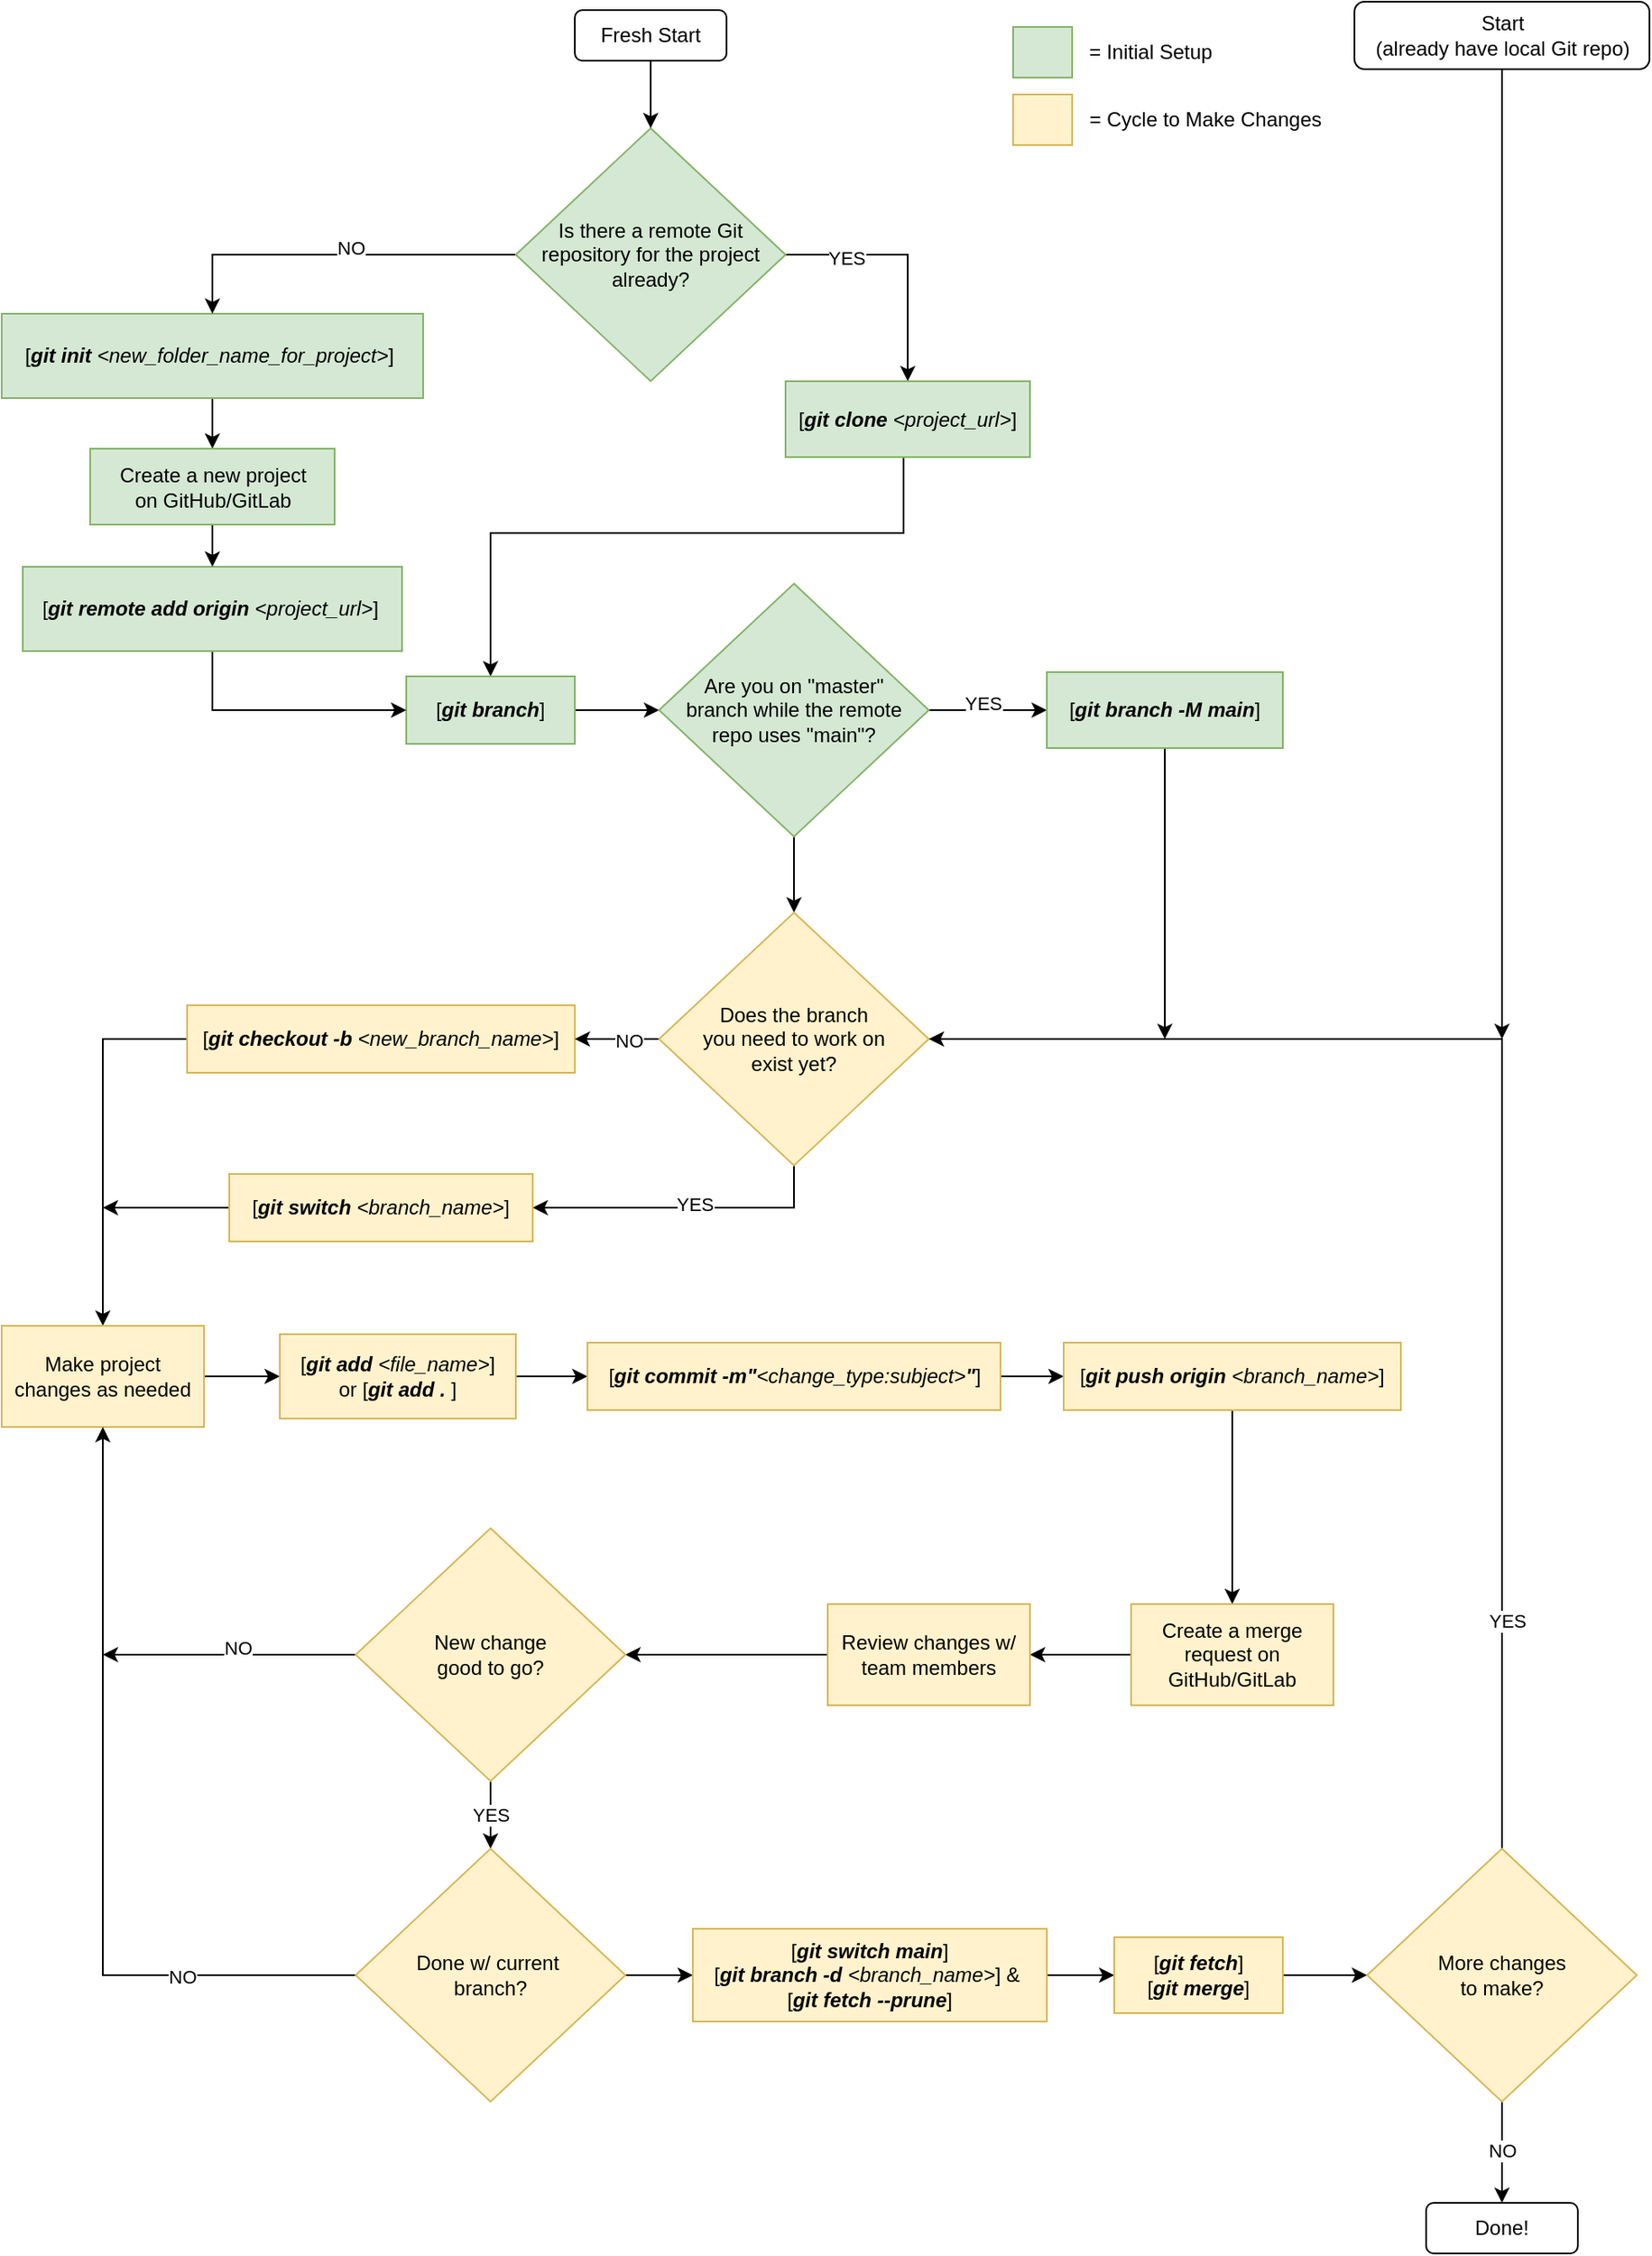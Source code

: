 <mxfile version="24.7.16">
  <diagram name="Page-1" id="5MhzN_Rsdb0V0YpIr9oB">
    <mxGraphModel dx="1631" dy="931" grid="1" gridSize="10" guides="1" tooltips="1" connect="1" arrows="1" fold="1" page="1" pageScale="1" pageWidth="850" pageHeight="1100" math="0" shadow="0">
      <root>
        <mxCell id="0" />
        <mxCell id="1" parent="0" />
        <mxCell id="c-ivuKC2rDV8woBmamo8-115" style="edgeStyle=orthogonalEdgeStyle;rounded=0;orthogonalLoop=1;jettySize=auto;html=1;entryX=0.5;entryY=0;entryDx=0;entryDy=0;" edge="1" parent="1" source="c-ivuKC2rDV8woBmamo8-1" target="c-ivuKC2rDV8woBmamo8-114">
          <mxGeometry relative="1" as="geometry" />
        </mxCell>
        <mxCell id="c-ivuKC2rDV8woBmamo8-1" value="[&lt;i&gt;&lt;b&gt;git init&lt;/b&gt; &amp;lt;new_folder_name_for_project&amp;gt;&lt;/i&gt;]&amp;nbsp;" style="rounded=0;whiteSpace=wrap;html=1;fillColor=#d5e8d4;strokeColor=#82b366;" vertex="1" parent="1">
          <mxGeometry x="100" y="280" width="250" height="50" as="geometry" />
        </mxCell>
        <mxCell id="c-ivuKC2rDV8woBmamo8-5" style="edgeStyle=orthogonalEdgeStyle;rounded=0;orthogonalLoop=1;jettySize=auto;html=1;exitX=1;exitY=0.5;exitDx=0;exitDy=0;" edge="1" parent="1" source="c-ivuKC2rDV8woBmamo8-2" target="c-ivuKC2rDV8woBmamo8-3">
          <mxGeometry relative="1" as="geometry" />
        </mxCell>
        <mxCell id="c-ivuKC2rDV8woBmamo8-7" value="YES" style="edgeLabel;html=1;align=center;verticalAlign=middle;resizable=0;points=[];" vertex="1" connectable="0" parent="c-ivuKC2rDV8woBmamo8-5">
          <mxGeometry x="-0.513" y="-2" relative="1" as="geometry">
            <mxPoint as="offset" />
          </mxGeometry>
        </mxCell>
        <mxCell id="c-ivuKC2rDV8woBmamo8-109" style="edgeStyle=orthogonalEdgeStyle;rounded=0;orthogonalLoop=1;jettySize=auto;html=1;entryX=0.5;entryY=0;entryDx=0;entryDy=0;" edge="1" parent="1" source="c-ivuKC2rDV8woBmamo8-2" target="c-ivuKC2rDV8woBmamo8-1">
          <mxGeometry relative="1" as="geometry" />
        </mxCell>
        <mxCell id="c-ivuKC2rDV8woBmamo8-110" value="NO" style="edgeLabel;html=1;align=center;verticalAlign=middle;resizable=0;points=[];" vertex="1" connectable="0" parent="c-ivuKC2rDV8woBmamo8-109">
          <mxGeometry x="-0.089" y="-4" relative="1" as="geometry">
            <mxPoint as="offset" />
          </mxGeometry>
        </mxCell>
        <mxCell id="c-ivuKC2rDV8woBmamo8-2" value="Is there a remote Git &lt;br&gt;repository for the project already?" style="rhombus;whiteSpace=wrap;html=1;fillColor=#d5e8d4;strokeColor=#82b366;" vertex="1" parent="1">
          <mxGeometry x="405" y="170" width="160" height="150" as="geometry" />
        </mxCell>
        <mxCell id="c-ivuKC2rDV8woBmamo8-12" style="edgeStyle=orthogonalEdgeStyle;rounded=0;orthogonalLoop=1;jettySize=auto;html=1;entryX=0.5;entryY=0;entryDx=0;entryDy=0;" edge="1" parent="1" source="c-ivuKC2rDV8woBmamo8-3" target="c-ivuKC2rDV8woBmamo8-10">
          <mxGeometry relative="1" as="geometry">
            <Array as="points">
              <mxPoint x="635" y="410" />
              <mxPoint x="390" y="410" />
            </Array>
          </mxGeometry>
        </mxCell>
        <mxCell id="c-ivuKC2rDV8woBmamo8-3" value="[&lt;i&gt;&lt;b&gt;git clone&lt;/b&gt; &amp;lt;project_url&amp;gt;&lt;/i&gt;]" style="rounded=0;whiteSpace=wrap;html=1;fillColor=#d5e8d4;strokeColor=#82b366;" vertex="1" parent="1">
          <mxGeometry x="565" y="320" width="145" height="45" as="geometry" />
        </mxCell>
        <mxCell id="c-ivuKC2rDV8woBmamo8-9" style="edgeStyle=orthogonalEdgeStyle;rounded=0;orthogonalLoop=1;jettySize=auto;html=1;exitX=0.5;exitY=1;exitDx=0;exitDy=0;entryX=0.5;entryY=0;entryDx=0;entryDy=0;" edge="1" parent="1" source="c-ivuKC2rDV8woBmamo8-8" target="c-ivuKC2rDV8woBmamo8-2">
          <mxGeometry relative="1" as="geometry" />
        </mxCell>
        <mxCell id="c-ivuKC2rDV8woBmamo8-8" value="Fresh Start" style="rounded=1;whiteSpace=wrap;html=1;" vertex="1" parent="1">
          <mxGeometry x="440" y="100" width="90" height="30" as="geometry" />
        </mxCell>
        <mxCell id="c-ivuKC2rDV8woBmamo8-14" style="edgeStyle=orthogonalEdgeStyle;rounded=0;orthogonalLoop=1;jettySize=auto;html=1;entryX=0;entryY=0.5;entryDx=0;entryDy=0;" edge="1" parent="1" source="c-ivuKC2rDV8woBmamo8-10" target="c-ivuKC2rDV8woBmamo8-13">
          <mxGeometry relative="1" as="geometry" />
        </mxCell>
        <mxCell id="c-ivuKC2rDV8woBmamo8-10" value="[&lt;i&gt;&lt;b&gt;git branch&lt;/b&gt;&lt;/i&gt;]" style="rounded=0;whiteSpace=wrap;html=1;fillColor=#d5e8d4;strokeColor=#82b366;" vertex="1" parent="1">
          <mxGeometry x="340" y="495" width="100" height="40" as="geometry" />
        </mxCell>
        <mxCell id="c-ivuKC2rDV8woBmamo8-16" style="edgeStyle=orthogonalEdgeStyle;rounded=0;orthogonalLoop=1;jettySize=auto;html=1;entryX=0;entryY=0.5;entryDx=0;entryDy=0;" edge="1" parent="1" source="c-ivuKC2rDV8woBmamo8-13" target="c-ivuKC2rDV8woBmamo8-15">
          <mxGeometry relative="1" as="geometry" />
        </mxCell>
        <mxCell id="c-ivuKC2rDV8woBmamo8-17" value="YES" style="edgeLabel;html=1;align=center;verticalAlign=middle;resizable=0;points=[];" vertex="1" connectable="0" parent="c-ivuKC2rDV8woBmamo8-16">
          <mxGeometry x="-0.086" y="4" relative="1" as="geometry">
            <mxPoint as="offset" />
          </mxGeometry>
        </mxCell>
        <mxCell id="c-ivuKC2rDV8woBmamo8-35" style="edgeStyle=orthogonalEdgeStyle;rounded=0;orthogonalLoop=1;jettySize=auto;html=1;entryX=0.5;entryY=0;entryDx=0;entryDy=0;" edge="1" parent="1" source="c-ivuKC2rDV8woBmamo8-13" target="c-ivuKC2rDV8woBmamo8-28">
          <mxGeometry relative="1" as="geometry" />
        </mxCell>
        <mxCell id="c-ivuKC2rDV8woBmamo8-13" value="Are you on &quot;master&quot; &lt;br&gt;branch while the remote &lt;br&gt;repo uses &quot;main&quot;?" style="rhombus;whiteSpace=wrap;html=1;fillColor=#d5e8d4;strokeColor=#82b366;" vertex="1" parent="1">
          <mxGeometry x="490" y="440" width="160" height="150" as="geometry" />
        </mxCell>
        <mxCell id="c-ivuKC2rDV8woBmamo8-90" style="edgeStyle=orthogonalEdgeStyle;rounded=0;orthogonalLoop=1;jettySize=auto;html=1;" edge="1" parent="1" source="c-ivuKC2rDV8woBmamo8-15">
          <mxGeometry relative="1" as="geometry">
            <mxPoint x="790" y="710" as="targetPoint" />
          </mxGeometry>
        </mxCell>
        <mxCell id="c-ivuKC2rDV8woBmamo8-15" value="[&lt;b&gt;&lt;i&gt;git branch -M main&lt;/i&gt;&lt;/b&gt;]" style="rounded=0;whiteSpace=wrap;html=1;fillColor=#d5e8d4;strokeColor=#82b366;" vertex="1" parent="1">
          <mxGeometry x="720" y="492.5" width="140" height="45" as="geometry" />
        </mxCell>
        <mxCell id="c-ivuKC2rDV8woBmamo8-49" style="edgeStyle=orthogonalEdgeStyle;rounded=0;orthogonalLoop=1;jettySize=auto;html=1;entryX=0.5;entryY=0;entryDx=0;entryDy=0;" edge="1" parent="1" source="c-ivuKC2rDV8woBmamo8-18" target="c-ivuKC2rDV8woBmamo8-43">
          <mxGeometry relative="1" as="geometry">
            <mxPoint x="160" y="820" as="targetPoint" />
            <Array as="points">
              <mxPoint x="160" y="710" />
            </Array>
          </mxGeometry>
        </mxCell>
        <mxCell id="c-ivuKC2rDV8woBmamo8-18" value="[&lt;b&gt;&lt;i&gt;git checkout -b &lt;/i&gt;&lt;/b&gt;&lt;i&gt;&amp;lt;new_branch_name&amp;gt;&lt;/i&gt;]" style="rounded=0;whiteSpace=wrap;html=1;fillColor=#fff2cc;strokeColor=#d6b656;" vertex="1" parent="1">
          <mxGeometry x="210" y="690" width="230" height="40" as="geometry" />
        </mxCell>
        <mxCell id="c-ivuKC2rDV8woBmamo8-37" style="edgeStyle=orthogonalEdgeStyle;rounded=0;orthogonalLoop=1;jettySize=auto;html=1;entryX=1;entryY=0.5;entryDx=0;entryDy=0;" edge="1" parent="1" source="c-ivuKC2rDV8woBmamo8-28" target="c-ivuKC2rDV8woBmamo8-18">
          <mxGeometry relative="1" as="geometry" />
        </mxCell>
        <mxCell id="c-ivuKC2rDV8woBmamo8-38" value="NO" style="edgeLabel;html=1;align=center;verticalAlign=middle;resizable=0;points=[];" vertex="1" connectable="0" parent="c-ivuKC2rDV8woBmamo8-37">
          <mxGeometry x="-0.262" y="1" relative="1" as="geometry">
            <mxPoint as="offset" />
          </mxGeometry>
        </mxCell>
        <mxCell id="c-ivuKC2rDV8woBmamo8-41" style="edgeStyle=orthogonalEdgeStyle;rounded=0;orthogonalLoop=1;jettySize=auto;html=1;entryX=1;entryY=0.5;entryDx=0;entryDy=0;" edge="1" parent="1" source="c-ivuKC2rDV8woBmamo8-28" target="c-ivuKC2rDV8woBmamo8-40">
          <mxGeometry relative="1" as="geometry">
            <Array as="points">
              <mxPoint x="570" y="810" />
            </Array>
          </mxGeometry>
        </mxCell>
        <mxCell id="c-ivuKC2rDV8woBmamo8-42" value="YES" style="edgeLabel;html=1;align=center;verticalAlign=middle;resizable=0;points=[];" vertex="1" connectable="0" parent="c-ivuKC2rDV8woBmamo8-41">
          <mxGeometry x="-0.063" y="-2" relative="1" as="geometry">
            <mxPoint as="offset" />
          </mxGeometry>
        </mxCell>
        <mxCell id="c-ivuKC2rDV8woBmamo8-28" value="Does the branch &lt;br&gt;you need to work on &lt;br&gt;exist yet?" style="rhombus;whiteSpace=wrap;html=1;fillColor=#fff2cc;strokeColor=#d6b656;" vertex="1" parent="1">
          <mxGeometry x="490" y="635" width="160" height="150" as="geometry" />
        </mxCell>
        <mxCell id="c-ivuKC2rDV8woBmamo8-93" style="edgeStyle=orthogonalEdgeStyle;rounded=0;orthogonalLoop=1;jettySize=auto;html=1;" edge="1" parent="1" source="c-ivuKC2rDV8woBmamo8-40">
          <mxGeometry relative="1" as="geometry">
            <mxPoint x="160" y="810" as="targetPoint" />
          </mxGeometry>
        </mxCell>
        <mxCell id="c-ivuKC2rDV8woBmamo8-40" value="[&lt;b&gt;&lt;i&gt;git switch&amp;nbsp;&lt;/i&gt;&lt;/b&gt;&lt;i&gt;&amp;lt;branch_name&amp;gt;&lt;/i&gt;]" style="rounded=0;whiteSpace=wrap;html=1;fillColor=#fff2cc;strokeColor=#d6b656;" vertex="1" parent="1">
          <mxGeometry x="235" y="790" width="180" height="40" as="geometry" />
        </mxCell>
        <mxCell id="c-ivuKC2rDV8woBmamo8-50" style="edgeStyle=orthogonalEdgeStyle;rounded=0;orthogonalLoop=1;jettySize=auto;html=1;entryX=0;entryY=0.5;entryDx=0;entryDy=0;" edge="1" parent="1" source="c-ivuKC2rDV8woBmamo8-43" target="c-ivuKC2rDV8woBmamo8-45">
          <mxGeometry relative="1" as="geometry" />
        </mxCell>
        <mxCell id="c-ivuKC2rDV8woBmamo8-43" value="Make project &lt;br&gt;changes as needed" style="rounded=0;whiteSpace=wrap;html=1;fillColor=#fff2cc;strokeColor=#d6b656;" vertex="1" parent="1">
          <mxGeometry x="100" y="880" width="120" height="60" as="geometry" />
        </mxCell>
        <mxCell id="c-ivuKC2rDV8woBmamo8-54" style="edgeStyle=orthogonalEdgeStyle;rounded=0;orthogonalLoop=1;jettySize=auto;html=1;entryX=0;entryY=0.5;entryDx=0;entryDy=0;" edge="1" parent="1" source="c-ivuKC2rDV8woBmamo8-45" target="c-ivuKC2rDV8woBmamo8-53">
          <mxGeometry relative="1" as="geometry" />
        </mxCell>
        <mxCell id="c-ivuKC2rDV8woBmamo8-45" value="[&lt;b&gt;&lt;i&gt;git add&amp;nbsp;&lt;/i&gt;&lt;/b&gt;&lt;i&gt;&amp;lt;file_name&amp;gt;&lt;/i&gt;]&lt;br&gt;or [&lt;b&gt;&lt;i&gt;git add .&amp;nbsp;&lt;/i&gt;&lt;/b&gt;]" style="rounded=0;whiteSpace=wrap;html=1;fillColor=#fff2cc;strokeColor=#d6b656;" vertex="1" parent="1">
          <mxGeometry x="265" y="885" width="140" height="50" as="geometry" />
        </mxCell>
        <mxCell id="c-ivuKC2rDV8woBmamo8-56" style="edgeStyle=orthogonalEdgeStyle;rounded=0;orthogonalLoop=1;jettySize=auto;html=1;entryX=0;entryY=0.5;entryDx=0;entryDy=0;" edge="1" parent="1" source="c-ivuKC2rDV8woBmamo8-53" target="c-ivuKC2rDV8woBmamo8-55">
          <mxGeometry relative="1" as="geometry" />
        </mxCell>
        <mxCell id="c-ivuKC2rDV8woBmamo8-53" value="[&lt;b&gt;&lt;i&gt;git commit -m&quot;&lt;/i&gt;&lt;/b&gt;&lt;i&gt;&amp;lt;change_type:subject&amp;gt;&lt;b&gt;&quot;&lt;/b&gt;&lt;/i&gt;]" style="rounded=0;whiteSpace=wrap;html=1;fillColor=#fff2cc;strokeColor=#d6b656;" vertex="1" parent="1">
          <mxGeometry x="447.5" y="890" width="245" height="40" as="geometry" />
        </mxCell>
        <mxCell id="c-ivuKC2rDV8woBmamo8-58" style="edgeStyle=orthogonalEdgeStyle;rounded=0;orthogonalLoop=1;jettySize=auto;html=1;entryX=0.5;entryY=0;entryDx=0;entryDy=0;" edge="1" parent="1" source="c-ivuKC2rDV8woBmamo8-55" target="c-ivuKC2rDV8woBmamo8-57">
          <mxGeometry relative="1" as="geometry" />
        </mxCell>
        <mxCell id="c-ivuKC2rDV8woBmamo8-55" value="[&lt;b&gt;&lt;i&gt;git push origin&amp;nbsp;&lt;/i&gt;&lt;/b&gt;&lt;i&gt;&amp;lt;branch_name&amp;gt;&lt;/i&gt;]" style="rounded=0;whiteSpace=wrap;html=1;fillColor=#fff2cc;strokeColor=#d6b656;" vertex="1" parent="1">
          <mxGeometry x="730" y="890" width="200" height="40" as="geometry" />
        </mxCell>
        <mxCell id="c-ivuKC2rDV8woBmamo8-60" style="edgeStyle=orthogonalEdgeStyle;rounded=0;orthogonalLoop=1;jettySize=auto;html=1;exitX=0;exitY=0.5;exitDx=0;exitDy=0;entryX=1;entryY=0.5;entryDx=0;entryDy=0;" edge="1" parent="1" source="c-ivuKC2rDV8woBmamo8-57" target="c-ivuKC2rDV8woBmamo8-59">
          <mxGeometry relative="1" as="geometry" />
        </mxCell>
        <mxCell id="c-ivuKC2rDV8woBmamo8-57" value="Create a merge request on GitHub/GitLab" style="rounded=0;whiteSpace=wrap;html=1;fillColor=#fff2cc;strokeColor=#d6b656;" vertex="1" parent="1">
          <mxGeometry x="770" y="1045" width="120" height="60" as="geometry" />
        </mxCell>
        <mxCell id="c-ivuKC2rDV8woBmamo8-65" style="edgeStyle=orthogonalEdgeStyle;rounded=0;orthogonalLoop=1;jettySize=auto;html=1;entryX=1;entryY=0.5;entryDx=0;entryDy=0;" edge="1" parent="1" source="c-ivuKC2rDV8woBmamo8-59" target="c-ivuKC2rDV8woBmamo8-64">
          <mxGeometry relative="1" as="geometry" />
        </mxCell>
        <mxCell id="c-ivuKC2rDV8woBmamo8-59" value="Review changes w/ team members" style="rounded=0;whiteSpace=wrap;html=1;fillColor=#fff2cc;strokeColor=#d6b656;" vertex="1" parent="1">
          <mxGeometry x="590" y="1045" width="120" height="60" as="geometry" />
        </mxCell>
        <mxCell id="c-ivuKC2rDV8woBmamo8-78" style="edgeStyle=orthogonalEdgeStyle;rounded=0;orthogonalLoop=1;jettySize=auto;html=1;entryX=0.5;entryY=0;entryDx=0;entryDy=0;" edge="1" parent="1" source="c-ivuKC2rDV8woBmamo8-64" target="c-ivuKC2rDV8woBmamo8-70">
          <mxGeometry relative="1" as="geometry" />
        </mxCell>
        <mxCell id="c-ivuKC2rDV8woBmamo8-79" value="YES" style="edgeLabel;html=1;align=center;verticalAlign=middle;resizable=0;points=[];" vertex="1" connectable="0" parent="c-ivuKC2rDV8woBmamo8-78">
          <mxGeometry x="-0.017" relative="1" as="geometry">
            <mxPoint as="offset" />
          </mxGeometry>
        </mxCell>
        <mxCell id="c-ivuKC2rDV8woBmamo8-91" style="edgeStyle=orthogonalEdgeStyle;rounded=0;orthogonalLoop=1;jettySize=auto;html=1;" edge="1" parent="1" source="c-ivuKC2rDV8woBmamo8-64">
          <mxGeometry relative="1" as="geometry">
            <mxPoint x="160" y="1075" as="targetPoint" />
          </mxGeometry>
        </mxCell>
        <mxCell id="c-ivuKC2rDV8woBmamo8-92" value="NO" style="edgeLabel;html=1;align=center;verticalAlign=middle;resizable=0;points=[];" vertex="1" connectable="0" parent="c-ivuKC2rDV8woBmamo8-91">
          <mxGeometry x="-0.07" y="-4" relative="1" as="geometry">
            <mxPoint as="offset" />
          </mxGeometry>
        </mxCell>
        <mxCell id="c-ivuKC2rDV8woBmamo8-64" value="New change &lt;br&gt;good to go?" style="rhombus;whiteSpace=wrap;html=1;fillColor=#fff2cc;strokeColor=#d6b656;" vertex="1" parent="1">
          <mxGeometry x="310" y="1000" width="160" height="150" as="geometry" />
        </mxCell>
        <mxCell id="c-ivuKC2rDV8woBmamo8-75" style="edgeStyle=orthogonalEdgeStyle;rounded=0;orthogonalLoop=1;jettySize=auto;html=1;entryX=0.5;entryY=1;entryDx=0;entryDy=0;" edge="1" parent="1" source="c-ivuKC2rDV8woBmamo8-70" target="c-ivuKC2rDV8woBmamo8-43">
          <mxGeometry relative="1" as="geometry">
            <mxPoint x="160" y="1070" as="targetPoint" />
          </mxGeometry>
        </mxCell>
        <mxCell id="c-ivuKC2rDV8woBmamo8-76" value="NO" style="edgeLabel;html=1;align=center;verticalAlign=middle;resizable=0;points=[];" vertex="1" connectable="0" parent="c-ivuKC2rDV8woBmamo8-75">
          <mxGeometry x="-0.566" y="1" relative="1" as="geometry">
            <mxPoint as="offset" />
          </mxGeometry>
        </mxCell>
        <mxCell id="c-ivuKC2rDV8woBmamo8-81" style="edgeStyle=orthogonalEdgeStyle;rounded=0;orthogonalLoop=1;jettySize=auto;html=1;entryX=0;entryY=0.5;entryDx=0;entryDy=0;" edge="1" parent="1" source="c-ivuKC2rDV8woBmamo8-70" target="c-ivuKC2rDV8woBmamo8-80">
          <mxGeometry relative="1" as="geometry" />
        </mxCell>
        <mxCell id="c-ivuKC2rDV8woBmamo8-70" value="Done w/ current&amp;nbsp;&lt;br&gt;branch?" style="rhombus;whiteSpace=wrap;html=1;fillColor=#fff2cc;strokeColor=#d6b656;" vertex="1" parent="1">
          <mxGeometry x="310" y="1190" width="160" height="150" as="geometry" />
        </mxCell>
        <mxCell id="c-ivuKC2rDV8woBmamo8-83" style="edgeStyle=orthogonalEdgeStyle;rounded=0;orthogonalLoop=1;jettySize=auto;html=1;entryX=0;entryY=0.5;entryDx=0;entryDy=0;" edge="1" parent="1" source="c-ivuKC2rDV8woBmamo8-80" target="c-ivuKC2rDV8woBmamo8-82">
          <mxGeometry relative="1" as="geometry" />
        </mxCell>
        <mxCell id="c-ivuKC2rDV8woBmamo8-80" value="[&lt;b&gt;&lt;i&gt;git switch main&lt;/i&gt;&lt;/b&gt;]&lt;br&gt;[&lt;i style=&quot;&quot;&gt;&lt;b&gt;git branch -d&lt;/b&gt;&amp;nbsp;&amp;lt;branch_name&amp;gt;&lt;/i&gt;] &amp;amp;&amp;nbsp;&lt;br&gt;[&lt;b&gt;&lt;i&gt;git fetch --prune&lt;/i&gt;&lt;/b&gt;]" style="rounded=0;whiteSpace=wrap;html=1;fillColor=#fff2cc;strokeColor=#d6b656;" vertex="1" parent="1">
          <mxGeometry x="510" y="1237.5" width="210" height="55" as="geometry" />
        </mxCell>
        <mxCell id="c-ivuKC2rDV8woBmamo8-86" style="edgeStyle=orthogonalEdgeStyle;rounded=0;orthogonalLoop=1;jettySize=auto;html=1;entryX=0;entryY=0.5;entryDx=0;entryDy=0;" edge="1" parent="1" source="c-ivuKC2rDV8woBmamo8-82" target="c-ivuKC2rDV8woBmamo8-84">
          <mxGeometry relative="1" as="geometry" />
        </mxCell>
        <mxCell id="c-ivuKC2rDV8woBmamo8-82" value="[&lt;b&gt;&lt;i&gt;git fetch&lt;/i&gt;&lt;/b&gt;]&lt;div&gt;[&lt;b&gt;&lt;i&gt;git merge&lt;/i&gt;&lt;/b&gt;]&lt;/div&gt;" style="rounded=0;whiteSpace=wrap;html=1;fillColor=#fff2cc;strokeColor=#d6b656;" vertex="1" parent="1">
          <mxGeometry x="760" y="1242.5" width="100" height="45" as="geometry" />
        </mxCell>
        <mxCell id="c-ivuKC2rDV8woBmamo8-87" style="edgeStyle=orthogonalEdgeStyle;rounded=0;orthogonalLoop=1;jettySize=auto;html=1;entryX=1;entryY=0.5;entryDx=0;entryDy=0;" edge="1" parent="1" target="c-ivuKC2rDV8woBmamo8-28">
          <mxGeometry relative="1" as="geometry">
            <mxPoint x="790" y="710" as="targetPoint" />
            <mxPoint x="990" y="1190" as="sourcePoint" />
            <Array as="points">
              <mxPoint x="990" y="710" />
            </Array>
          </mxGeometry>
        </mxCell>
        <mxCell id="c-ivuKC2rDV8woBmamo8-89" value="YES" style="edgeLabel;html=1;align=center;verticalAlign=middle;resizable=0;points=[];" vertex="1" connectable="0" parent="c-ivuKC2rDV8woBmamo8-87">
          <mxGeometry x="-0.671" y="-3" relative="1" as="geometry">
            <mxPoint as="offset" />
          </mxGeometry>
        </mxCell>
        <mxCell id="c-ivuKC2rDV8woBmamo8-97" style="edgeStyle=orthogonalEdgeStyle;rounded=0;orthogonalLoop=1;jettySize=auto;html=1;entryX=0.5;entryY=0;entryDx=0;entryDy=0;" edge="1" parent="1" source="c-ivuKC2rDV8woBmamo8-84" target="c-ivuKC2rDV8woBmamo8-96">
          <mxGeometry relative="1" as="geometry" />
        </mxCell>
        <mxCell id="c-ivuKC2rDV8woBmamo8-98" value="NO" style="edgeLabel;html=1;align=center;verticalAlign=middle;resizable=0;points=[];" vertex="1" connectable="0" parent="c-ivuKC2rDV8woBmamo8-97">
          <mxGeometry x="-0.033" relative="1" as="geometry">
            <mxPoint as="offset" />
          </mxGeometry>
        </mxCell>
        <mxCell id="c-ivuKC2rDV8woBmamo8-84" value="More changes &lt;br&gt;to make?" style="rhombus;whiteSpace=wrap;html=1;fillColor=#fff2cc;strokeColor=#d6b656;" vertex="1" parent="1">
          <mxGeometry x="910" y="1190" width="160" height="150" as="geometry" />
        </mxCell>
        <mxCell id="c-ivuKC2rDV8woBmamo8-95" style="edgeStyle=orthogonalEdgeStyle;rounded=0;orthogonalLoop=1;jettySize=auto;html=1;" edge="1" parent="1" source="c-ivuKC2rDV8woBmamo8-94">
          <mxGeometry relative="1" as="geometry">
            <mxPoint x="990" y="710" as="targetPoint" />
            <Array as="points">
              <mxPoint x="990" y="700" />
              <mxPoint x="990" y="700" />
            </Array>
          </mxGeometry>
        </mxCell>
        <mxCell id="c-ivuKC2rDV8woBmamo8-94" value="Start&lt;br&gt;(already have local Git repo)" style="rounded=1;whiteSpace=wrap;html=1;" vertex="1" parent="1">
          <mxGeometry x="902.5" y="95" width="175" height="40" as="geometry" />
        </mxCell>
        <mxCell id="c-ivuKC2rDV8woBmamo8-96" value="Done!" style="rounded=1;whiteSpace=wrap;html=1;" vertex="1" parent="1">
          <mxGeometry x="945" y="1400" width="90" height="30" as="geometry" />
        </mxCell>
        <mxCell id="c-ivuKC2rDV8woBmamo8-99" value="" style="rounded=0;whiteSpace=wrap;html=1;fillColor=#d5e8d4;strokeColor=#82b366;" vertex="1" parent="1">
          <mxGeometry x="700" y="110" width="35" height="30" as="geometry" />
        </mxCell>
        <mxCell id="c-ivuKC2rDV8woBmamo8-100" value="&amp;nbsp;= Initial Setup" style="text;html=1;align=center;verticalAlign=middle;whiteSpace=wrap;rounded=0;" vertex="1" parent="1">
          <mxGeometry x="735" y="110" width="90" height="30" as="geometry" />
        </mxCell>
        <mxCell id="c-ivuKC2rDV8woBmamo8-101" value="" style="rounded=0;whiteSpace=wrap;html=1;fillColor=#fff2cc;strokeColor=#d6b656;" vertex="1" parent="1">
          <mxGeometry x="700" y="150" width="35" height="30" as="geometry" />
        </mxCell>
        <mxCell id="c-ivuKC2rDV8woBmamo8-102" value="&amp;nbsp;= Cycle to Make Changes" style="text;html=1;align=center;verticalAlign=middle;whiteSpace=wrap;rounded=0;" vertex="1" parent="1">
          <mxGeometry x="735" y="150" width="155" height="30" as="geometry" />
        </mxCell>
        <mxCell id="c-ivuKC2rDV8woBmamo8-112" style="edgeStyle=orthogonalEdgeStyle;rounded=0;orthogonalLoop=1;jettySize=auto;html=1;entryX=0;entryY=0.5;entryDx=0;entryDy=0;" edge="1" parent="1" source="c-ivuKC2rDV8woBmamo8-108" target="c-ivuKC2rDV8woBmamo8-10">
          <mxGeometry relative="1" as="geometry">
            <Array as="points">
              <mxPoint x="225" y="515" />
            </Array>
          </mxGeometry>
        </mxCell>
        <mxCell id="c-ivuKC2rDV8woBmamo8-108" value="[&lt;i&gt;&lt;b&gt;git remote add origin&lt;/b&gt; &amp;lt;project_url&amp;gt;&lt;/i&gt;]&amp;nbsp;" style="rounded=0;whiteSpace=wrap;html=1;fillColor=#d5e8d4;strokeColor=#82b366;" vertex="1" parent="1">
          <mxGeometry x="112.5" y="430" width="225" height="50" as="geometry" />
        </mxCell>
        <mxCell id="c-ivuKC2rDV8woBmamo8-116" style="edgeStyle=orthogonalEdgeStyle;rounded=0;orthogonalLoop=1;jettySize=auto;html=1;entryX=0.5;entryY=0;entryDx=0;entryDy=0;" edge="1" parent="1" source="c-ivuKC2rDV8woBmamo8-114" target="c-ivuKC2rDV8woBmamo8-108">
          <mxGeometry relative="1" as="geometry" />
        </mxCell>
        <mxCell id="c-ivuKC2rDV8woBmamo8-114" value="Create a new project &lt;br&gt;on GitHub/GitLab" style="rounded=0;whiteSpace=wrap;html=1;fillColor=#d5e8d4;strokeColor=#82b366;" vertex="1" parent="1">
          <mxGeometry x="152.5" y="360" width="145" height="45" as="geometry" />
        </mxCell>
      </root>
    </mxGraphModel>
  </diagram>
</mxfile>
